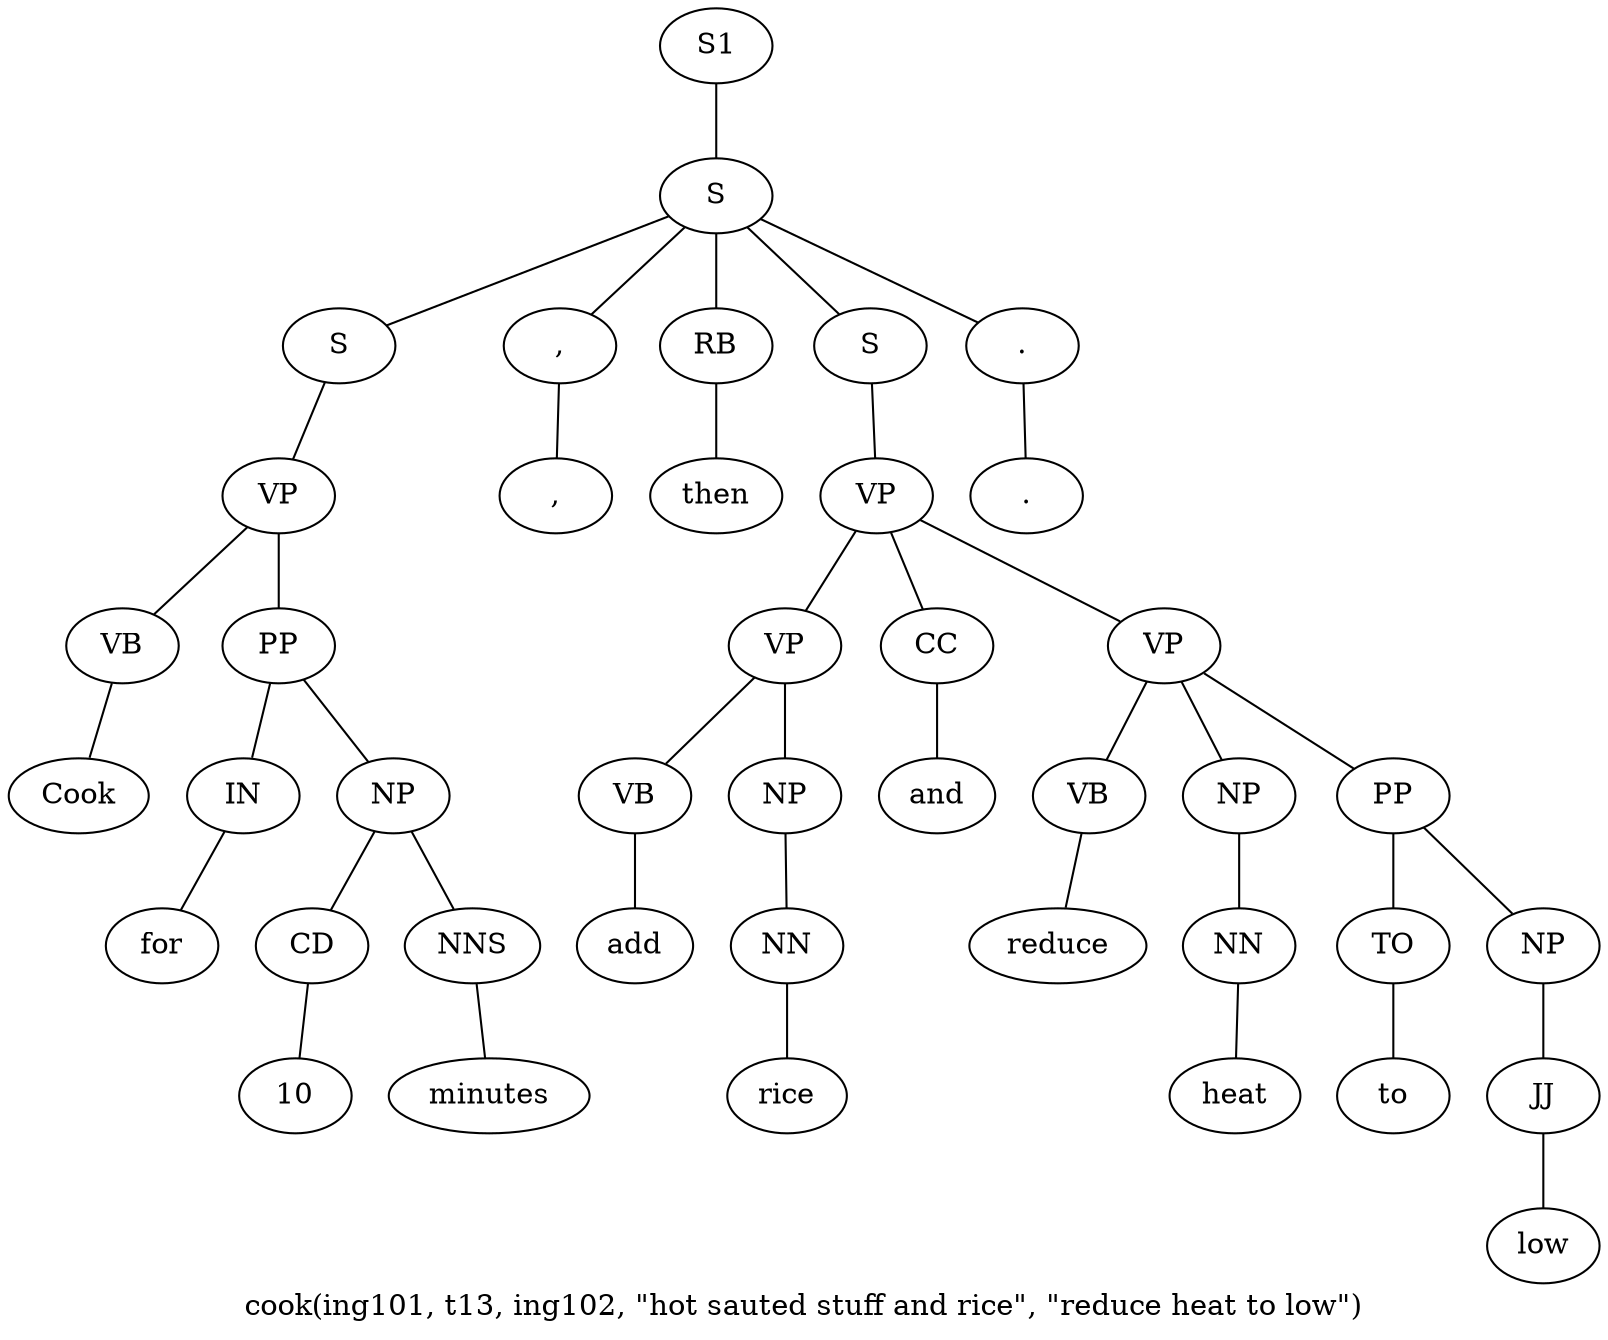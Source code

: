 graph SyntaxGraph {
	label = "cook(ing101, t13, ing102, \"hot sauted stuff and rice\", \"reduce heat to low\")";
	Node0 [label="S1"];
	Node1 [label="S"];
	Node2 [label="S"];
	Node3 [label="VP"];
	Node4 [label="VB"];
	Node5 [label="Cook"];
	Node6 [label="PP"];
	Node7 [label="IN"];
	Node8 [label="for"];
	Node9 [label="NP"];
	Node10 [label="CD"];
	Node11 [label="10"];
	Node12 [label="NNS"];
	Node13 [label="minutes"];
	Node14 [label=","];
	Node15 [label=","];
	Node16 [label="RB"];
	Node17 [label="then"];
	Node18 [label="S"];
	Node19 [label="VP"];
	Node20 [label="VP"];
	Node21 [label="VB"];
	Node22 [label="add"];
	Node23 [label="NP"];
	Node24 [label="NN"];
	Node25 [label="rice"];
	Node26 [label="CC"];
	Node27 [label="and"];
	Node28 [label="VP"];
	Node29 [label="VB"];
	Node30 [label="reduce"];
	Node31 [label="NP"];
	Node32 [label="NN"];
	Node33 [label="heat"];
	Node34 [label="PP"];
	Node35 [label="TO"];
	Node36 [label="to"];
	Node37 [label="NP"];
	Node38 [label="JJ"];
	Node39 [label="low"];
	Node40 [label="."];
	Node41 [label="."];

	Node0 -- Node1;
	Node1 -- Node2;
	Node1 -- Node14;
	Node1 -- Node16;
	Node1 -- Node18;
	Node1 -- Node40;
	Node2 -- Node3;
	Node3 -- Node4;
	Node3 -- Node6;
	Node4 -- Node5;
	Node6 -- Node7;
	Node6 -- Node9;
	Node7 -- Node8;
	Node9 -- Node10;
	Node9 -- Node12;
	Node10 -- Node11;
	Node12 -- Node13;
	Node14 -- Node15;
	Node16 -- Node17;
	Node18 -- Node19;
	Node19 -- Node20;
	Node19 -- Node26;
	Node19 -- Node28;
	Node20 -- Node21;
	Node20 -- Node23;
	Node21 -- Node22;
	Node23 -- Node24;
	Node24 -- Node25;
	Node26 -- Node27;
	Node28 -- Node29;
	Node28 -- Node31;
	Node28 -- Node34;
	Node29 -- Node30;
	Node31 -- Node32;
	Node32 -- Node33;
	Node34 -- Node35;
	Node34 -- Node37;
	Node35 -- Node36;
	Node37 -- Node38;
	Node38 -- Node39;
	Node40 -- Node41;
}